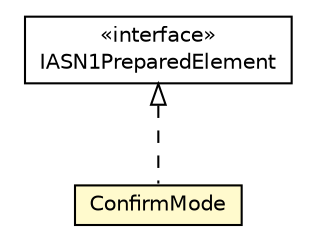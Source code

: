 #!/usr/local/bin/dot
#
# Class diagram 
# Generated by UMLGraph version R5_6-24-gf6e263 (http://www.umlgraph.org/)
#

digraph G {
	edge [fontname="Helvetica",fontsize=10,labelfontname="Helvetica",labelfontsize=10];
	node [fontname="Helvetica",fontsize=10,shape=plaintext];
	nodesep=0.25;
	ranksep=0.5;
	// org.universAAL.lddi.lib.ieeex73std.org.bn.coders.IASN1PreparedElement
	c3080443 [label=<<table title="org.universAAL.lddi.lib.ieeex73std.org.bn.coders.IASN1PreparedElement" border="0" cellborder="1" cellspacing="0" cellpadding="2" port="p" href="../../org/bn/coders/IASN1PreparedElement.html">
		<tr><td><table border="0" cellspacing="0" cellpadding="1">
<tr><td align="center" balign="center"> &#171;interface&#187; </td></tr>
<tr><td align="center" balign="center"> IASN1PreparedElement </td></tr>
		</table></td></tr>
		</table>>, URL="../../org/bn/coders/IASN1PreparedElement.html", fontname="Helvetica", fontcolor="black", fontsize=10.0];
	// org.universAAL.lddi.lib.ieeex73std.x73.p20601.ConfirmMode
	c3080562 [label=<<table title="org.universAAL.lddi.lib.ieeex73std.x73.p20601.ConfirmMode" border="0" cellborder="1" cellspacing="0" cellpadding="2" port="p" bgcolor="lemonChiffon" href="./ConfirmMode.html">
		<tr><td><table border="0" cellspacing="0" cellpadding="1">
<tr><td align="center" balign="center"> ConfirmMode </td></tr>
		</table></td></tr>
		</table>>, URL="./ConfirmMode.html", fontname="Helvetica", fontcolor="black", fontsize=10.0];
	//org.universAAL.lddi.lib.ieeex73std.x73.p20601.ConfirmMode implements org.universAAL.lddi.lib.ieeex73std.org.bn.coders.IASN1PreparedElement
	c3080443:p -> c3080562:p [dir=back,arrowtail=empty,style=dashed];
}

